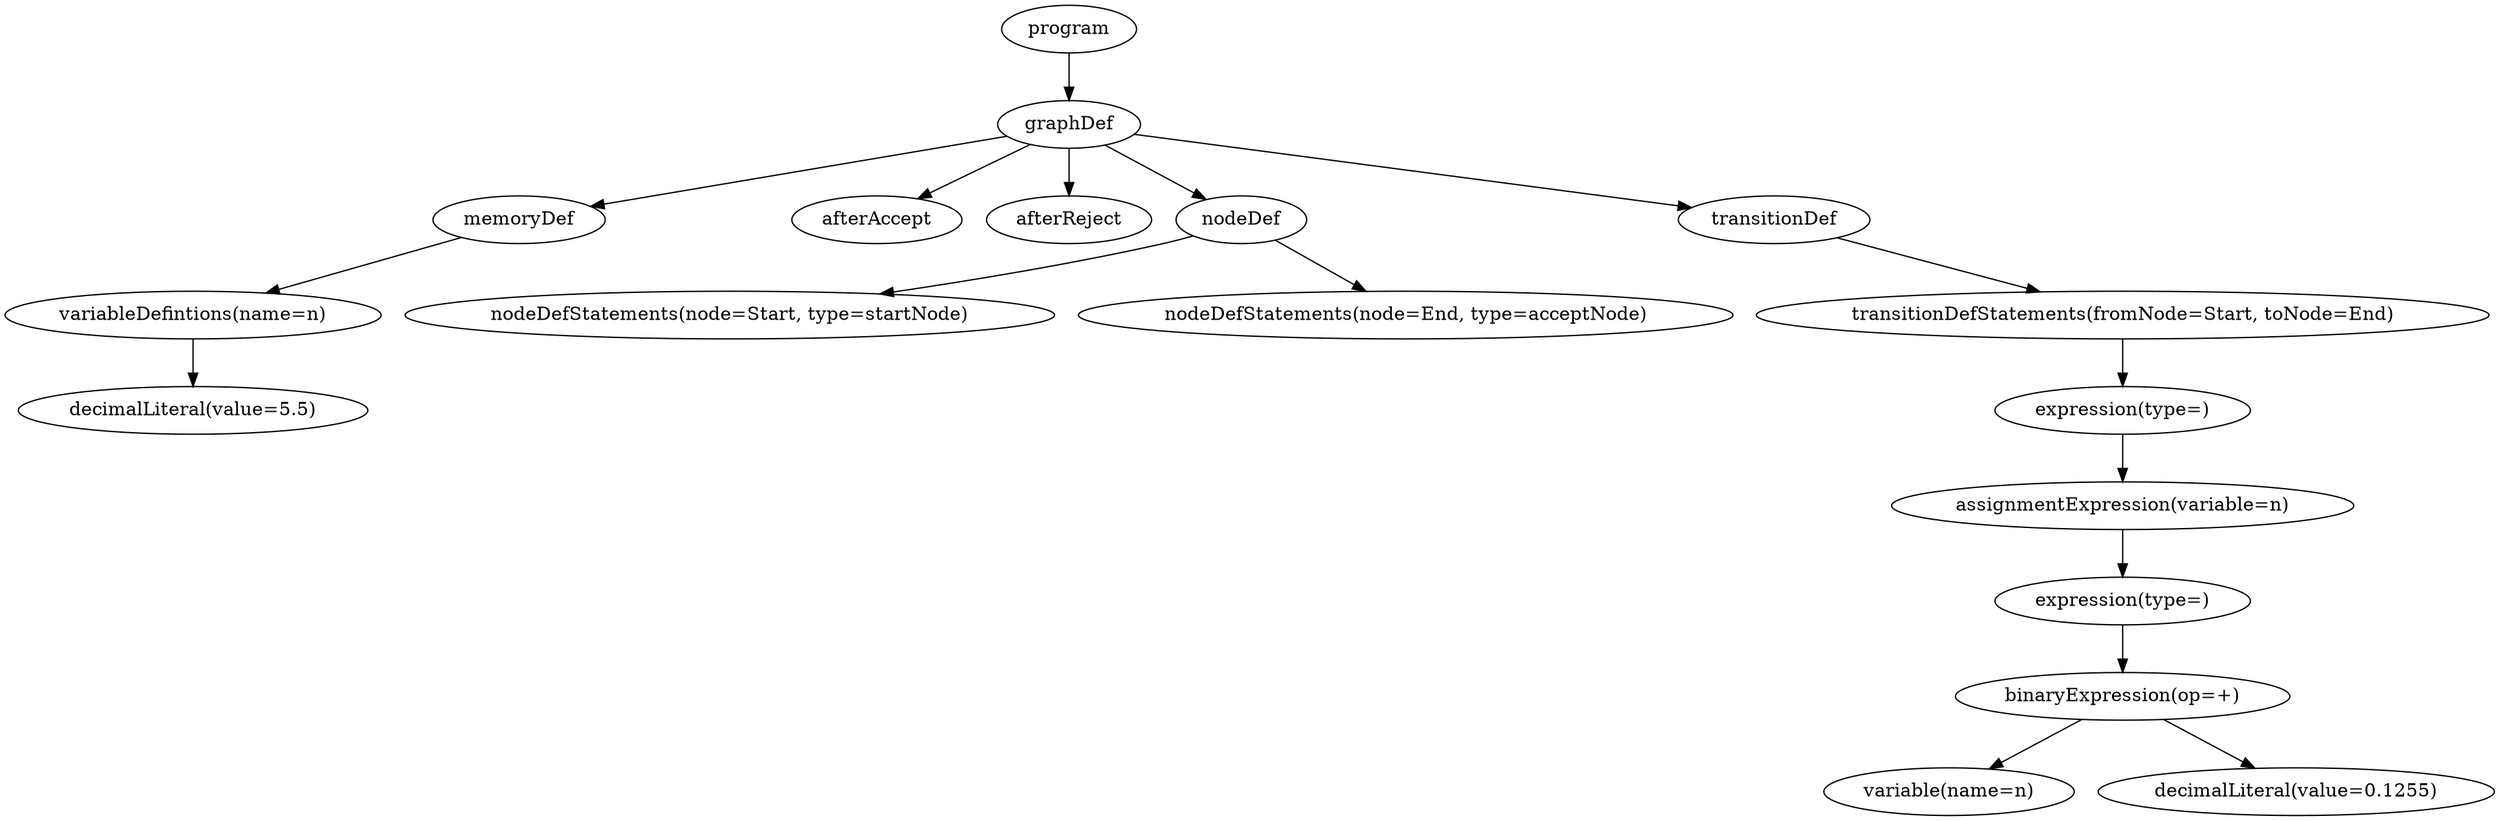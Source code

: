 digraph AST {
    node0 [label="program"]
    node0 -> node1
    node1 [label="graphDef"]
    node1 -> node2
    node2 [label="memoryDef"]
    node2 -> node3
    node3 [label="variableDefintions(name=n)"]
    node3 -> node4
    node4 [label="decimalLiteral(value=5.5)"]
    node1 -> node5
    node5 [label="afterAccept"]
    node1 -> node6
    node6 [label="afterReject"]
    node1 -> node7
    node7 [label="nodeDef"]
    node7 -> node8
    node8 [label="nodeDefStatements(node=Start, type=startNode)"]
    node7 -> node9
    node9 [label="nodeDefStatements(node=End, type=acceptNode)"]
    node1 -> node10
    node10 [label="transitionDef"]
    node10 -> node11
    node11 [label="transitionDefStatements(fromNode=Start, toNode=End)"]
    node11 -> node12
    node12 [label="expression(type=)"]
    node12 -> node13
    node13 [label="assignmentExpression(variable=n)"]
    node13 -> node14
    node14 [label="expression(type=)"]
    node14 -> node15
    node15 [label="binaryExpression(op=+)"]
    node15 -> node16
    node16 [label="variable(name=n)"]
    node15 -> node17
    node17 [label="decimalLiteral(value=0.1255)"]
}